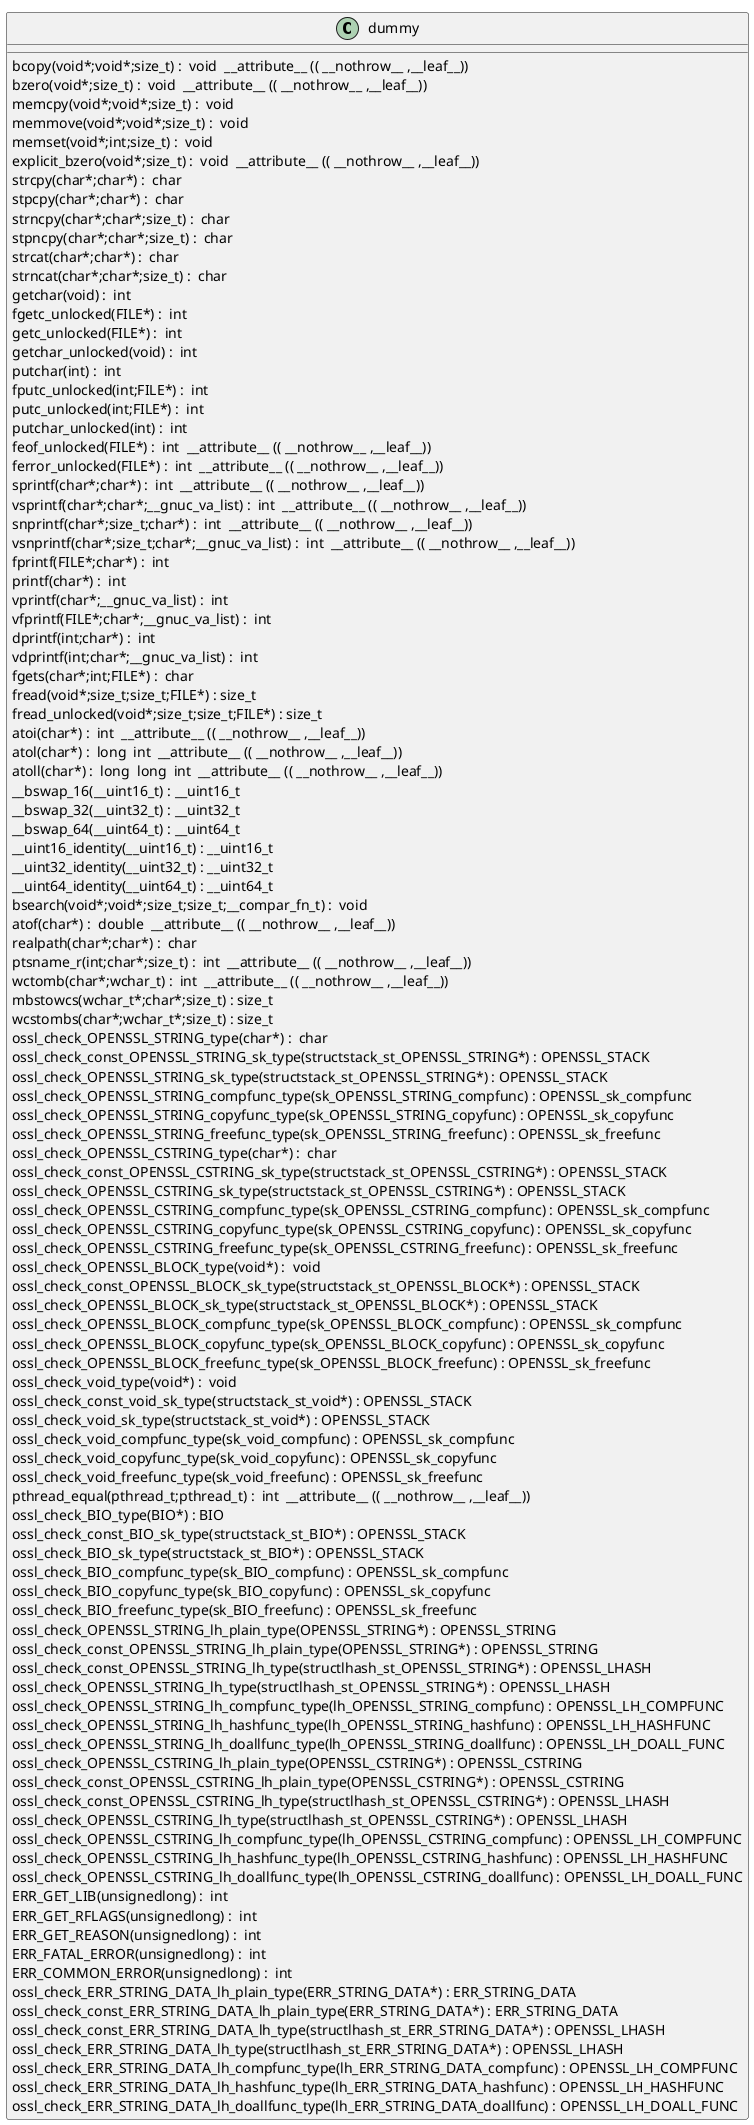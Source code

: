 @startuml
!pragma layout smetana
class dummy {
bcopy(void*;void*;size_t) :  void  __attribute__ (( __nothrow__ ,__leaf__)) [[[./../../.././qc/crypto/ec/ec_mult.c.html#325]]]
bzero(void*;size_t) :  void  __attribute__ (( __nothrow__ ,__leaf__)) [[[./../../.././qc/crypto/ec/ec_mult.c.html#332]]]
memcpy(void*;void*;size_t) :  void  [[[./../../.././qc/crypto/ec/ec_mult.c.html#373]]]
memmove(void*;void*;size_t) :  void  [[[./../../.././qc/crypto/ec/ec_mult.c.html#381]]]
memset(void*;int;size_t) :  void  [[[./../../.././qc/crypto/ec/ec_mult.c.html#388]]]
explicit_bzero(void*;size_t) :  void  __attribute__ (( __nothrow__ ,__leaf__)) [[[./../../.././qc/crypto/ec/ec_mult.c.html#401]]]
strcpy(char*;char*) :  char  [[[./../../.././qc/crypto/ec/ec_mult.c.html#408]]]
stpcpy(char*;char*) :  char  [[[./../../.././qc/crypto/ec/ec_mult.c.html#415]]]
strncpy(char*;char*;size_t) :  char  [[[./../../.././qc/crypto/ec/ec_mult.c.html#423]]]
stpncpy(char*;char*;size_t) :  char  [[[./../../.././qc/crypto/ec/ec_mult.c.html#433]]]
strcat(char*;char*) :  char  [[[./../../.././qc/crypto/ec/ec_mult.c.html#440]]]
strncat(char*;char*;size_t) :  char  [[[./../../.././qc/crypto/ec/ec_mult.c.html#447]]]
getchar(void) :  int  [[[./../../.././qc/crypto/ec/ec_mult.c.html#1304]]]
fgetc_unlocked(FILE*) :  int  [[[./../../.././qc/crypto/ec/ec_mult.c.html#1313]]]
getc_unlocked(FILE*) :  int  [[[./../../.././qc/crypto/ec/ec_mult.c.html#1323]]]
getchar_unlocked(void) :  int  [[[./../../.././qc/crypto/ec/ec_mult.c.html#1330]]]
putchar(int) :  int  [[[./../../.././qc/crypto/ec/ec_mult.c.html#1339]]]
fputc_unlocked(int;FILE*) :  int  [[[./../../.././qc/crypto/ec/ec_mult.c.html#1348]]]
putc_unlocked(int;FILE*) :  int  [[[./../../.././qc/crypto/ec/ec_mult.c.html#1358]]]
putchar_unlocked(int) :  int  [[[./../../.././qc/crypto/ec/ec_mult.c.html#1365]]]
feof_unlocked(FILE*) :  int  __attribute__ (( __nothrow__ ,__leaf__)) [[[./../../.././qc/crypto/ec/ec_mult.c.html#1371]]]
ferror_unlocked(FILE*) :  int  __attribute__ (( __nothrow__ ,__leaf__)) [[[./../../.././qc/crypto/ec/ec_mult.c.html#1378]]]
sprintf(char*;char*) :  int  __attribute__ (( __nothrow__ ,__leaf__)) [[[./../../.././qc/crypto/ec/ec_mult.c.html#1397]]]
vsprintf(char*;char*;__gnuc_va_list) :  int  __attribute__ (( __nothrow__ ,__leaf__)) [[[./../../.././qc/crypto/ec/ec_mult.c.html#1410]]]
snprintf(char*;size_t;char*) :  int  __attribute__ (( __nothrow__ ,__leaf__)) [[[./../../.././qc/crypto/ec/ec_mult.c.html#1429]]]
vsnprintf(char*;size_t;char*;__gnuc_va_list) :  int  __attribute__ (( __nothrow__ ,__leaf__)) [[[./../../.././qc/crypto/ec/ec_mult.c.html#1443]]]
fprintf(FILE*;char*) :  int  [[[./../../.././qc/crypto/ec/ec_mult.c.html#1464]]]
printf(char*) :  int  [[[./../../.././qc/crypto/ec/ec_mult.c.html#1471]]]
vprintf(char*;__gnuc_va_list) :  int  [[[./../../.././qc/crypto/ec/ec_mult.c.html#1483]]]
vfprintf(FILE*;char*;__gnuc_va_list) :  int  [[[./../../.././qc/crypto/ec/ec_mult.c.html#1493]]]
dprintf(int;char*) :  int  [[[./../../.././qc/crypto/ec/ec_mult.c.html#1508]]]
vdprintf(int;char*;__gnuc_va_list) :  int  [[[./../../.././qc/crypto/ec/ec_mult.c.html#1519]]]
fgets(char*;int;FILE*) :  char  [[[./../../.././qc/crypto/ec/ec_mult.c.html#1538]]]
fread(void*;size_t;size_t;FILE*) : size_t [[[./../../.././qc/crypto/ec/ec_mult.c.html#1564]]]
fread_unlocked(void*;size_t;size_t;FILE*) : size_t [[[./../../.././qc/crypto/ec/ec_mult.c.html#1591]]]
atoi(char*) :  int  __attribute__ (( __nothrow__ ,__leaf__)) [[[./../../.././qc/crypto/ec/ec_mult.c.html#1751]]]
atol(char*) :  long  int  __attribute__ (( __nothrow__ ,__leaf__)) [[[./../../.././qc/crypto/ec/ec_mult.c.html#1756]]]
atoll(char*) :  long  long  int  __attribute__ (( __nothrow__ ,__leaf__)) [[[./../../.././qc/crypto/ec/ec_mult.c.html#1763]]]
__bswap_16(__uint16_t) : __uint16_t [[[./../../.././qc/crypto/ec/ec_mult.c.html#1910]]]
__bswap_32(__uint32_t) : __uint32_t [[[./../../.././qc/crypto/ec/ec_mult.c.html#1925]]]
__bswap_64(__uint64_t) : __uint64_t [[[./../../.././qc/crypto/ec/ec_mult.c.html#1935]]]
__uint16_identity(__uint16_t) : __uint16_t [[[./../../.././qc/crypto/ec/ec_mult.c.html#1947]]]
__uint32_identity(__uint32_t) : __uint32_t [[[./../../.././qc/crypto/ec/ec_mult.c.html#1953]]]
__uint64_identity(__uint64_t) : __uint64_t [[[./../../.././qc/crypto/ec/ec_mult.c.html#1959]]]
bsearch(void*;void*;size_t;size_t;__compar_fn_t) :  void  [[[./../../.././qc/crypto/ec/ec_mult.c.html#2627]]]
atof(char*) :  double  __attribute__ (( __nothrow__ ,__leaf__)) [[[./../../.././qc/crypto/ec/ec_mult.c.html#1]]]
realpath(char*;char*) :  char  [[[./../../.././qc/crypto/ec/ec_mult.c.html#1]]]
ptsname_r(int;char*;size_t) :  int  __attribute__ (( __nothrow__ ,__leaf__)) [[[./../../.././qc/crypto/ec/ec_mult.c.html#1]]]
wctomb(char*;wchar_t) :  int  __attribute__ (( __nothrow__ ,__leaf__)) [[[./../../.././qc/crypto/ec/ec_mult.c.html#1]]]
mbstowcs(wchar_t*;char*;size_t) : size_t [[[./../../.././qc/crypto/ec/ec_mult.c.html#1]]]
wcstombs(char*;wchar_t*;size_t) : size_t [[[./../../.././qc/crypto/ec/ec_mult.c.html#1]]]
ossl_check_OPENSSL_STRING_type(char*) :  char  [[[./../../.././qc/crypto/ec/ec_mult.c.html#1]]]
ossl_check_const_OPENSSL_STRING_sk_type(structstack_st_OPENSSL_STRING*) : OPENSSL_STACK [[[./../../.././qc/crypto/ec/ec_mult.c.html#1]]]
ossl_check_OPENSSL_STRING_sk_type(structstack_st_OPENSSL_STRING*) : OPENSSL_STACK [[[./../../.././qc/crypto/ec/ec_mult.c.html#1]]]
ossl_check_OPENSSL_STRING_compfunc_type(sk_OPENSSL_STRING_compfunc) : OPENSSL_sk_compfunc [[[./../../.././qc/crypto/ec/ec_mult.c.html#1]]]
ossl_check_OPENSSL_STRING_copyfunc_type(sk_OPENSSL_STRING_copyfunc) : OPENSSL_sk_copyfunc [[[./../../.././qc/crypto/ec/ec_mult.c.html#1]]]
ossl_check_OPENSSL_STRING_freefunc_type(sk_OPENSSL_STRING_freefunc) : OPENSSL_sk_freefunc [[[./../../.././qc/crypto/ec/ec_mult.c.html#1]]]
ossl_check_OPENSSL_CSTRING_type(char*) :  char  [[[./../../.././qc/crypto/ec/ec_mult.c.html#1]]]
ossl_check_const_OPENSSL_CSTRING_sk_type(structstack_st_OPENSSL_CSTRING*) : OPENSSL_STACK [[[./../../.././qc/crypto/ec/ec_mult.c.html#1]]]
ossl_check_OPENSSL_CSTRING_sk_type(structstack_st_OPENSSL_CSTRING*) : OPENSSL_STACK [[[./../../.././qc/crypto/ec/ec_mult.c.html#1]]]
ossl_check_OPENSSL_CSTRING_compfunc_type(sk_OPENSSL_CSTRING_compfunc) : OPENSSL_sk_compfunc [[[./../../.././qc/crypto/ec/ec_mult.c.html#1]]]
ossl_check_OPENSSL_CSTRING_copyfunc_type(sk_OPENSSL_CSTRING_copyfunc) : OPENSSL_sk_copyfunc [[[./../../.././qc/crypto/ec/ec_mult.c.html#1]]]
ossl_check_OPENSSL_CSTRING_freefunc_type(sk_OPENSSL_CSTRING_freefunc) : OPENSSL_sk_freefunc [[[./../../.././qc/crypto/ec/ec_mult.c.html#1]]]
ossl_check_OPENSSL_BLOCK_type(void*) :  void  [[[./../../.././qc/crypto/ec/ec_mult.c.html#1]]]
ossl_check_const_OPENSSL_BLOCK_sk_type(structstack_st_OPENSSL_BLOCK*) : OPENSSL_STACK [[[./../../.././qc/crypto/ec/ec_mult.c.html#1]]]
ossl_check_OPENSSL_BLOCK_sk_type(structstack_st_OPENSSL_BLOCK*) : OPENSSL_STACK [[[./../../.././qc/crypto/ec/ec_mult.c.html#1]]]
ossl_check_OPENSSL_BLOCK_compfunc_type(sk_OPENSSL_BLOCK_compfunc) : OPENSSL_sk_compfunc [[[./../../.././qc/crypto/ec/ec_mult.c.html#1]]]
ossl_check_OPENSSL_BLOCK_copyfunc_type(sk_OPENSSL_BLOCK_copyfunc) : OPENSSL_sk_copyfunc [[[./../../.././qc/crypto/ec/ec_mult.c.html#1]]]
ossl_check_OPENSSL_BLOCK_freefunc_type(sk_OPENSSL_BLOCK_freefunc) : OPENSSL_sk_freefunc [[[./../../.././qc/crypto/ec/ec_mult.c.html#1]]]
ossl_check_void_type(void*) :  void  [[[./../../.././qc/crypto/ec/ec_mult.c.html#1]]]
ossl_check_const_void_sk_type(structstack_st_void*) : OPENSSL_STACK [[[./../../.././qc/crypto/ec/ec_mult.c.html#1]]]
ossl_check_void_sk_type(structstack_st_void*) : OPENSSL_STACK [[[./../../.././qc/crypto/ec/ec_mult.c.html#1]]]
ossl_check_void_compfunc_type(sk_void_compfunc) : OPENSSL_sk_compfunc [[[./../../.././qc/crypto/ec/ec_mult.c.html#1]]]
ossl_check_void_copyfunc_type(sk_void_copyfunc) : OPENSSL_sk_copyfunc [[[./../../.././qc/crypto/ec/ec_mult.c.html#1]]]
ossl_check_void_freefunc_type(sk_void_freefunc) : OPENSSL_sk_freefunc [[[./../../.././qc/crypto/ec/ec_mult.c.html#1]]]
pthread_equal(pthread_t;pthread_t) :  int  __attribute__ (( __nothrow__ ,__leaf__)) [[[./../../.././qc/crypto/ec/ec_mult.c.html#1]]]
ossl_check_BIO_type(BIO*) : BIO [[[./../../.././qc/crypto/ec/ec_mult.c.html#1]]]
ossl_check_const_BIO_sk_type(structstack_st_BIO*) : OPENSSL_STACK [[[./../../.././qc/crypto/ec/ec_mult.c.html#1]]]
ossl_check_BIO_sk_type(structstack_st_BIO*) : OPENSSL_STACK [[[./../../.././qc/crypto/ec/ec_mult.c.html#1]]]
ossl_check_BIO_compfunc_type(sk_BIO_compfunc) : OPENSSL_sk_compfunc [[[./../../.././qc/crypto/ec/ec_mult.c.html#1]]]
ossl_check_BIO_copyfunc_type(sk_BIO_copyfunc) : OPENSSL_sk_copyfunc [[[./../../.././qc/crypto/ec/ec_mult.c.html#1]]]
ossl_check_BIO_freefunc_type(sk_BIO_freefunc) : OPENSSL_sk_freefunc [[[./../../.././qc/crypto/ec/ec_mult.c.html#1]]]
ossl_check_OPENSSL_STRING_lh_plain_type(OPENSSL_STRING*) : OPENSSL_STRING [[[./../../.././qc/crypto/ec/ec_mult.c.html#1]]]
ossl_check_const_OPENSSL_STRING_lh_plain_type(OPENSSL_STRING*) : OPENSSL_STRING [[[./../../.././qc/crypto/ec/ec_mult.c.html#1]]]
ossl_check_const_OPENSSL_STRING_lh_type(structlhash_st_OPENSSL_STRING*) : OPENSSL_LHASH [[[./../../.././qc/crypto/ec/ec_mult.c.html#1]]]
ossl_check_OPENSSL_STRING_lh_type(structlhash_st_OPENSSL_STRING*) : OPENSSL_LHASH [[[./../../.././qc/crypto/ec/ec_mult.c.html#1]]]
ossl_check_OPENSSL_STRING_lh_compfunc_type(lh_OPENSSL_STRING_compfunc) : OPENSSL_LH_COMPFUNC [[[./../../.././qc/crypto/ec/ec_mult.c.html#1]]]
ossl_check_OPENSSL_STRING_lh_hashfunc_type(lh_OPENSSL_STRING_hashfunc) : OPENSSL_LH_HASHFUNC [[[./../../.././qc/crypto/ec/ec_mult.c.html#1]]]
ossl_check_OPENSSL_STRING_lh_doallfunc_type(lh_OPENSSL_STRING_doallfunc) : OPENSSL_LH_DOALL_FUNC [[[./../../.././qc/crypto/ec/ec_mult.c.html#1]]]
ossl_check_OPENSSL_CSTRING_lh_plain_type(OPENSSL_CSTRING*) : OPENSSL_CSTRING [[[./../../.././qc/crypto/ec/ec_mult.c.html#1]]]
ossl_check_const_OPENSSL_CSTRING_lh_plain_type(OPENSSL_CSTRING*) : OPENSSL_CSTRING [[[./../../.././qc/crypto/ec/ec_mult.c.html#1]]]
ossl_check_const_OPENSSL_CSTRING_lh_type(structlhash_st_OPENSSL_CSTRING*) : OPENSSL_LHASH [[[./../../.././qc/crypto/ec/ec_mult.c.html#1]]]
ossl_check_OPENSSL_CSTRING_lh_type(structlhash_st_OPENSSL_CSTRING*) : OPENSSL_LHASH [[[./../../.././qc/crypto/ec/ec_mult.c.html#1]]]
ossl_check_OPENSSL_CSTRING_lh_compfunc_type(lh_OPENSSL_CSTRING_compfunc) : OPENSSL_LH_COMPFUNC [[[./../../.././qc/crypto/ec/ec_mult.c.html#1]]]
ossl_check_OPENSSL_CSTRING_lh_hashfunc_type(lh_OPENSSL_CSTRING_hashfunc) : OPENSSL_LH_HASHFUNC [[[./../../.././qc/crypto/ec/ec_mult.c.html#1]]]
ossl_check_OPENSSL_CSTRING_lh_doallfunc_type(lh_OPENSSL_CSTRING_doallfunc) : OPENSSL_LH_DOALL_FUNC [[[./../../.././qc/crypto/ec/ec_mult.c.html#1]]]
ERR_GET_LIB(unsignedlong) :  int  [[[./../../.././qc/crypto/ec/ec_mult.c.html#1]]]
ERR_GET_RFLAGS(unsignedlong) :  int  [[[./../../.././qc/crypto/ec/ec_mult.c.html#1]]]
ERR_GET_REASON(unsignedlong) :  int  [[[./../../.././qc/crypto/ec/ec_mult.c.html#1]]]
ERR_FATAL_ERROR(unsignedlong) :  int  [[[./../../.././qc/crypto/ec/ec_mult.c.html#1]]]
ERR_COMMON_ERROR(unsignedlong) :  int  [[[./../../.././qc/crypto/ec/ec_mult.c.html#1]]]
ossl_check_ERR_STRING_DATA_lh_plain_type(ERR_STRING_DATA*) : ERR_STRING_DATA [[[./../../.././qc/crypto/ec/ec_mult.c.html#1]]]
ossl_check_const_ERR_STRING_DATA_lh_plain_type(ERR_STRING_DATA*) : ERR_STRING_DATA [[[./../../.././qc/crypto/ec/ec_mult.c.html#1]]]
ossl_check_const_ERR_STRING_DATA_lh_type(structlhash_st_ERR_STRING_DATA*) : OPENSSL_LHASH [[[./../../.././qc/crypto/ec/ec_mult.c.html#1]]]
ossl_check_ERR_STRING_DATA_lh_type(structlhash_st_ERR_STRING_DATA*) : OPENSSL_LHASH [[[./../../.././qc/crypto/ec/ec_mult.c.html#1]]]
ossl_check_ERR_STRING_DATA_lh_compfunc_type(lh_ERR_STRING_DATA_compfunc) : OPENSSL_LH_COMPFUNC [[[./../../.././qc/crypto/ec/ec_mult.c.html#1]]]
ossl_check_ERR_STRING_DATA_lh_hashfunc_type(lh_ERR_STRING_DATA_hashfunc) : OPENSSL_LH_HASHFUNC [[[./../../.././qc/crypto/ec/ec_mult.c.html#1]]]
ossl_check_ERR_STRING_DATA_lh_doallfunc_type(lh_ERR_STRING_DATA_doallfunc) : OPENSSL_LH_DOALL_FUNC [[[./../../.././qc/crypto/ec/ec_mult.c.html#1]]]
} 
@enduml
